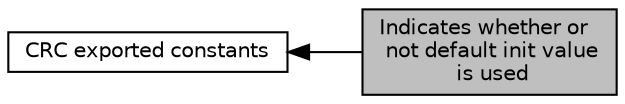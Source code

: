 digraph "Indicates whether or not default init value is used"
{
  edge [fontname="Helvetica",fontsize="10",labelfontname="Helvetica",labelfontsize="10"];
  node [fontname="Helvetica",fontsize="10",shape=record];
  rankdir=LR;
  Node1 [label="CRC exported constants",height=0.2,width=0.4,color="black", fillcolor="white", style="filled",URL="$group___c_r_c___exported___constants.html"];
  Node0 [label="Indicates whether or\l not default init value\l is used",height=0.2,width=0.4,color="black", fillcolor="grey75", style="filled", fontcolor="black"];
  Node1->Node0 [shape=plaintext, dir="back", style="solid"];
}
